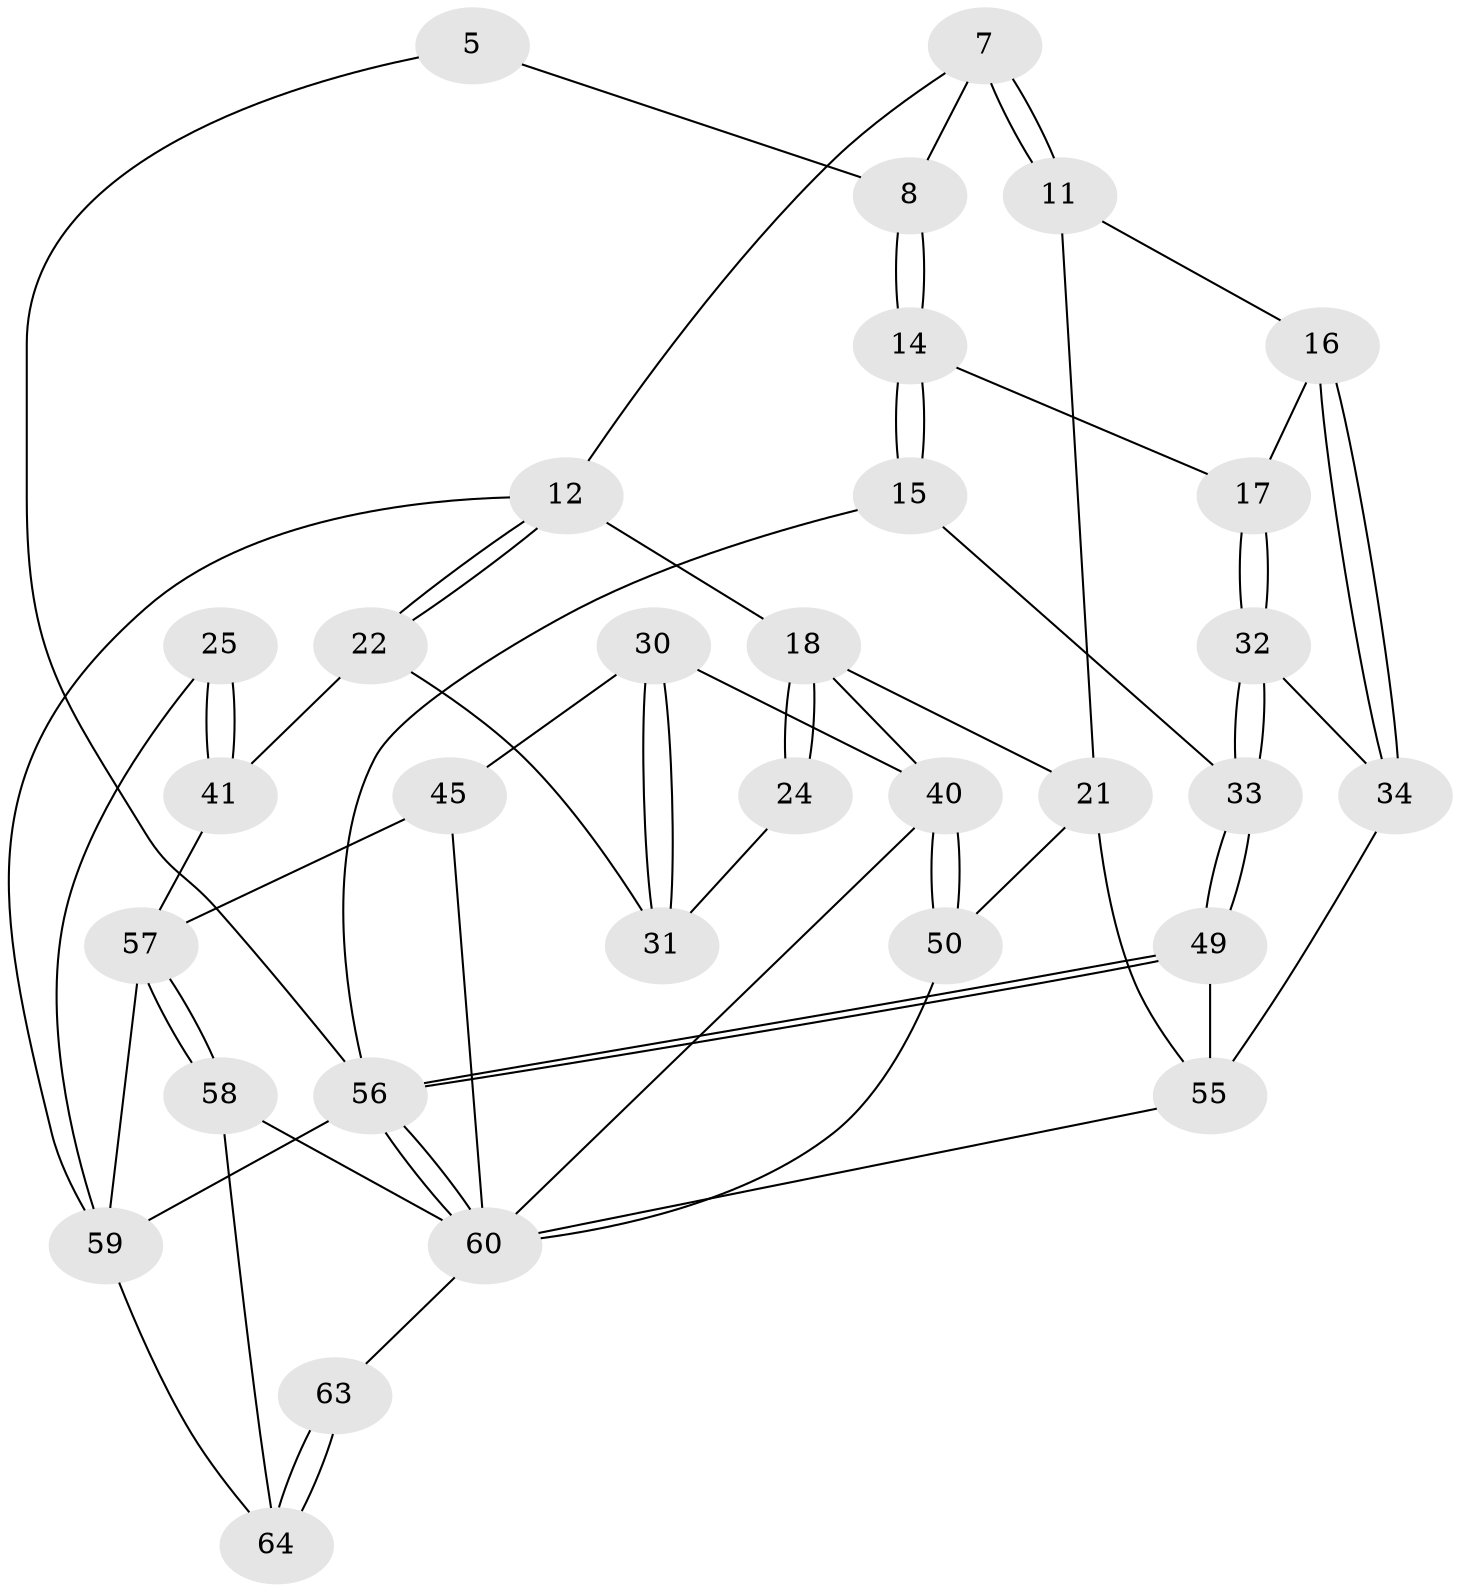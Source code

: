 // original degree distribution, {3: 0.03125, 5: 0.46875, 6: 0.234375, 4: 0.265625}
// Generated by graph-tools (version 1.1) at 2025/59/03/09/25 04:59:45]
// undirected, 32 vertices, 69 edges
graph export_dot {
graph [start="1"]
  node [color=gray90,style=filled];
  5 [pos="+0.00821312687559527+0"];
  7 [pos="+0.4053284068355791+0.07349041358058425"];
  8 [pos="+0.212652811060935+0.18067902422785048"];
  11 [pos="+0.31684333690799216+0.32143184425654997"];
  12 [pos="+0.6863024579717095+0.23346257419959243",super="+2+6"];
  14 [pos="+0.2135882224506254+0.2722176320055761"];
  15 [pos="+0+0.17787708137405286"];
  16 [pos="+0.2800894800364926+0.3049332234166359"];
  17 [pos="+0.21470257171857535+0.27431001974051866"];
  18 [pos="+0.5482551431399802+0.4143076268217806",super="+13+9"];
  21 [pos="+0.40731376708540346+0.5370143251298095",super="+10"];
  22 [pos="+0.7034185875431325+0.266309318120952"];
  24 [pos="+0.5495798852328425+0.41380926946634855"];
  25 [pos="+1+0.30206041217969704"];
  30 [pos="+0.7169698896643278+0.48763267709712316"];
  31 [pos="+0.6910831511576793+0.44263526046311114",super="+23"];
  32 [pos="+0.05168741462689575+0.4862649536402608"];
  33 [pos="+0+0.5373065036203791"];
  34 [pos="+0.18468650055629285+0.5209392770651571"];
  40 [pos="+0.6597859352406991+0.6105695885372269",super="+37"];
  41 [pos="+1+0.44904933120761864",super="+27+26"];
  45 [pos="+0.7802633967876738+0.7073416073651542",super="+38+29"];
  49 [pos="+0+0.8544388609800179",super="+48"];
  50 [pos="+0.48312324479859625+0.5841095557650308",super="+20"];
  55 [pos="+0.3238431883911028+0.777452207643792",super="+36"];
  56 [pos="+0+1",super="+4"];
  57 [pos="+0.7704380268941143+0.7630856292649968",super="+44+43"];
  58 [pos="+0.5606821154690956+0.8591724004681566"];
  59 [pos="+0.7840285448454349+0.8584020408347097",super="+47+46"];
  60 [pos="+0.38803673527901855+1",super="+54+53+39"];
  63 [pos="+0.4514263138861599+1"];
  64 [pos="+1+1",super="+61+62"];
  5 -- 8;
  5 -- 56;
  7 -- 8;
  7 -- 11;
  7 -- 11;
  7 -- 12;
  8 -- 14;
  8 -- 14;
  11 -- 16;
  11 -- 21;
  12 -- 22;
  12 -- 22;
  12 -- 18 [weight=2];
  12 -- 59;
  14 -- 15;
  14 -- 15;
  14 -- 17;
  15 -- 33;
  15 -- 56;
  16 -- 17;
  16 -- 34;
  16 -- 34;
  17 -- 32;
  17 -- 32;
  18 -- 24;
  18 -- 24;
  18 -- 40;
  18 -- 21;
  21 -- 50;
  21 -- 55;
  22 -- 31;
  22 -- 41;
  24 -- 31 [weight=2];
  25 -- 41 [weight=2];
  25 -- 41;
  25 -- 59;
  30 -- 31;
  30 -- 31;
  30 -- 40;
  30 -- 45;
  32 -- 33;
  32 -- 33;
  32 -- 34;
  33 -- 49;
  33 -- 49;
  34 -- 55;
  40 -- 50 [weight=2];
  40 -- 50;
  40 -- 60;
  41 -- 57 [weight=2];
  45 -- 60 [weight=2];
  45 -- 57 [weight=2];
  49 -- 56;
  49 -- 56;
  49 -- 55 [weight=2];
  50 -- 60;
  55 -- 60;
  56 -- 60;
  56 -- 60;
  56 -- 59 [weight=2];
  57 -- 58;
  57 -- 58;
  57 -- 59 [weight=2];
  58 -- 64;
  58 -- 60;
  59 -- 64 [weight=2];
  60 -- 63;
  63 -- 64 [weight=2];
  63 -- 64;
}
